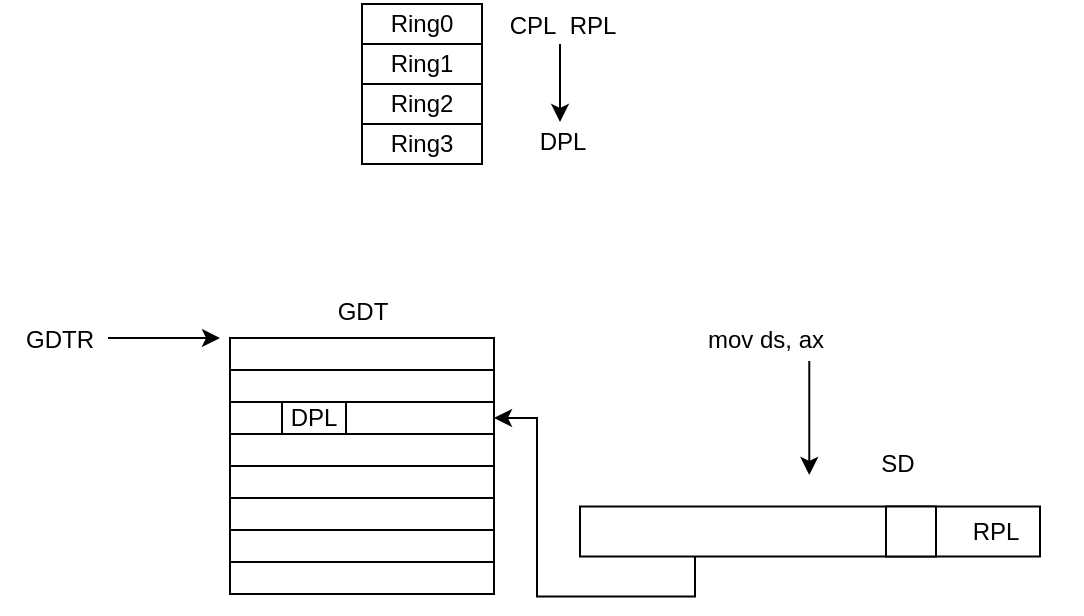 <mxfile version="27.1.6">
  <diagram name="第 1 页" id="dTdgmJblzX6b68JOFCId">
    <mxGraphModel dx="639" dy="365" grid="0" gridSize="10" guides="1" tooltips="1" connect="1" arrows="1" fold="1" page="1" pageScale="1" pageWidth="827" pageHeight="1169" math="0" shadow="0">
      <root>
        <mxCell id="0" />
        <mxCell id="1" parent="0" />
        <mxCell id="eHoJxzLwJRpgkZDSMcWg-1" value="Ring0" style="rounded=0;whiteSpace=wrap;html=1;" vertex="1" parent="1">
          <mxGeometry x="360" y="230" width="60" height="20" as="geometry" />
        </mxCell>
        <mxCell id="eHoJxzLwJRpgkZDSMcWg-2" value="Ring1" style="rounded=0;whiteSpace=wrap;html=1;" vertex="1" parent="1">
          <mxGeometry x="360" y="250" width="60" height="20" as="geometry" />
        </mxCell>
        <mxCell id="eHoJxzLwJRpgkZDSMcWg-3" value="Ring2" style="rounded=0;whiteSpace=wrap;html=1;" vertex="1" parent="1">
          <mxGeometry x="360" y="270" width="60" height="20" as="geometry" />
        </mxCell>
        <mxCell id="eHoJxzLwJRpgkZDSMcWg-4" value="Ring3" style="rounded=0;whiteSpace=wrap;html=1;" vertex="1" parent="1">
          <mxGeometry x="360" y="290" width="60" height="20" as="geometry" />
        </mxCell>
        <mxCell id="eHoJxzLwJRpgkZDSMcWg-5" value="CPL&amp;nbsp; RPL" style="text;html=1;align=center;verticalAlign=middle;resizable=0;points=[];autosize=1;strokeColor=none;fillColor=none;" vertex="1" parent="1">
          <mxGeometry x="424" y="228" width="71" height="26" as="geometry" />
        </mxCell>
        <mxCell id="eHoJxzLwJRpgkZDSMcWg-6" value="DPL" style="text;html=1;align=center;verticalAlign=middle;resizable=0;points=[];autosize=1;strokeColor=none;fillColor=none;" vertex="1" parent="1">
          <mxGeometry x="434.5" y="284" width="50" height="30" as="geometry" />
        </mxCell>
        <mxCell id="eHoJxzLwJRpgkZDSMcWg-7" value="" style="endArrow=classic;html=1;rounded=0;" edge="1" parent="1">
          <mxGeometry width="50" height="50" relative="1" as="geometry">
            <mxPoint x="459" y="250" as="sourcePoint" />
            <mxPoint x="459" y="289" as="targetPoint" />
          </mxGeometry>
        </mxCell>
        <mxCell id="eHoJxzLwJRpgkZDSMcWg-9" value="" style="rounded=0;whiteSpace=wrap;html=1;" vertex="1" parent="1">
          <mxGeometry x="294" y="397" width="132" height="16" as="geometry" />
        </mxCell>
        <mxCell id="eHoJxzLwJRpgkZDSMcWg-10" value="" style="rounded=0;whiteSpace=wrap;html=1;" vertex="1" parent="1">
          <mxGeometry x="294" y="413" width="132" height="16" as="geometry" />
        </mxCell>
        <mxCell id="eHoJxzLwJRpgkZDSMcWg-11" value="" style="rounded=0;whiteSpace=wrap;html=1;" vertex="1" parent="1">
          <mxGeometry x="294" y="429" width="132" height="16" as="geometry" />
        </mxCell>
        <mxCell id="eHoJxzLwJRpgkZDSMcWg-12" value="" style="rounded=0;whiteSpace=wrap;html=1;" vertex="1" parent="1">
          <mxGeometry x="294" y="445" width="132" height="16" as="geometry" />
        </mxCell>
        <mxCell id="eHoJxzLwJRpgkZDSMcWg-13" value="" style="rounded=0;whiteSpace=wrap;html=1;" vertex="1" parent="1">
          <mxGeometry x="294" y="461" width="132" height="16" as="geometry" />
        </mxCell>
        <mxCell id="eHoJxzLwJRpgkZDSMcWg-14" value="" style="rounded=0;whiteSpace=wrap;html=1;" vertex="1" parent="1">
          <mxGeometry x="294" y="477" width="132" height="16" as="geometry" />
        </mxCell>
        <mxCell id="eHoJxzLwJRpgkZDSMcWg-15" value="" style="rounded=0;whiteSpace=wrap;html=1;" vertex="1" parent="1">
          <mxGeometry x="294" y="493" width="132" height="16" as="geometry" />
        </mxCell>
        <mxCell id="eHoJxzLwJRpgkZDSMcWg-16" value="" style="rounded=0;whiteSpace=wrap;html=1;" vertex="1" parent="1">
          <mxGeometry x="294" y="509" width="132" height="16" as="geometry" />
        </mxCell>
        <mxCell id="eHoJxzLwJRpgkZDSMcWg-17" value="GDT" style="text;html=1;align=center;verticalAlign=middle;resizable=0;points=[];autosize=1;strokeColor=none;fillColor=none;" vertex="1" parent="1">
          <mxGeometry x="338.5" y="371" width="43" height="26" as="geometry" />
        </mxCell>
        <mxCell id="eHoJxzLwJRpgkZDSMcWg-18" value="" style="endArrow=classic;html=1;rounded=0;" edge="1" parent="1">
          <mxGeometry width="50" height="50" relative="1" as="geometry">
            <mxPoint x="233" y="397" as="sourcePoint" />
            <mxPoint x="289" y="397" as="targetPoint" />
            <Array as="points">
              <mxPoint x="283" y="397" />
            </Array>
          </mxGeometry>
        </mxCell>
        <mxCell id="eHoJxzLwJRpgkZDSMcWg-19" value="GDTR" style="text;html=1;align=center;verticalAlign=middle;whiteSpace=wrap;rounded=0;" vertex="1" parent="1">
          <mxGeometry x="179" y="383" width="60" height="30" as="geometry" />
        </mxCell>
        <mxCell id="eHoJxzLwJRpgkZDSMcWg-20" value="mov ds, ax" style="text;html=1;align=center;verticalAlign=middle;whiteSpace=wrap;rounded=0;" vertex="1" parent="1">
          <mxGeometry x="520" y="383" width="84" height="30" as="geometry" />
        </mxCell>
        <mxCell id="eHoJxzLwJRpgkZDSMcWg-26" value="" style="group" vertex="1" connectable="0" parent="1">
          <mxGeometry x="469" y="481.25" width="251" height="39.5" as="geometry" />
        </mxCell>
        <mxCell id="eHoJxzLwJRpgkZDSMcWg-22" value="" style="rounded=0;whiteSpace=wrap;html=1;" vertex="1" parent="eHoJxzLwJRpgkZDSMcWg-26">
          <mxGeometry width="230" height="25" as="geometry" />
        </mxCell>
        <mxCell id="eHoJxzLwJRpgkZDSMcWg-25" value="" style="rounded=0;whiteSpace=wrap;html=1;" vertex="1" parent="eHoJxzLwJRpgkZDSMcWg-26">
          <mxGeometry x="153" width="25" height="25" as="geometry" />
        </mxCell>
        <mxCell id="eHoJxzLwJRpgkZDSMcWg-32" value="RPL" style="text;html=1;align=center;verticalAlign=middle;whiteSpace=wrap;rounded=0;" vertex="1" parent="eHoJxzLwJRpgkZDSMcWg-26">
          <mxGeometry x="178" y="-2.5" width="60" height="30" as="geometry" />
        </mxCell>
        <mxCell id="eHoJxzLwJRpgkZDSMcWg-27" value="" style="endArrow=classic;html=1;rounded=0;" edge="1" parent="1">
          <mxGeometry width="50" height="50" relative="1" as="geometry">
            <mxPoint x="583.64" y="408.5" as="sourcePoint" />
            <mxPoint x="583.64" y="465.5" as="targetPoint" />
          </mxGeometry>
        </mxCell>
        <mxCell id="eHoJxzLwJRpgkZDSMcWg-28" value="SD" style="text;html=1;align=center;verticalAlign=middle;whiteSpace=wrap;rounded=0;" vertex="1" parent="1">
          <mxGeometry x="598" y="445" width="60" height="30" as="geometry" />
        </mxCell>
        <mxCell id="eHoJxzLwJRpgkZDSMcWg-30" style="edgeStyle=orthogonalEdgeStyle;rounded=0;orthogonalLoop=1;jettySize=auto;html=1;exitX=0.25;exitY=1;exitDx=0;exitDy=0;entryX=1;entryY=0.5;entryDx=0;entryDy=0;" edge="1" parent="1" source="eHoJxzLwJRpgkZDSMcWg-22" target="eHoJxzLwJRpgkZDSMcWg-11">
          <mxGeometry relative="1" as="geometry" />
        </mxCell>
        <mxCell id="eHoJxzLwJRpgkZDSMcWg-34" value="DPL" style="rounded=0;whiteSpace=wrap;html=1;" vertex="1" parent="1">
          <mxGeometry x="320" y="429" width="32" height="16" as="geometry" />
        </mxCell>
      </root>
    </mxGraphModel>
  </diagram>
</mxfile>
